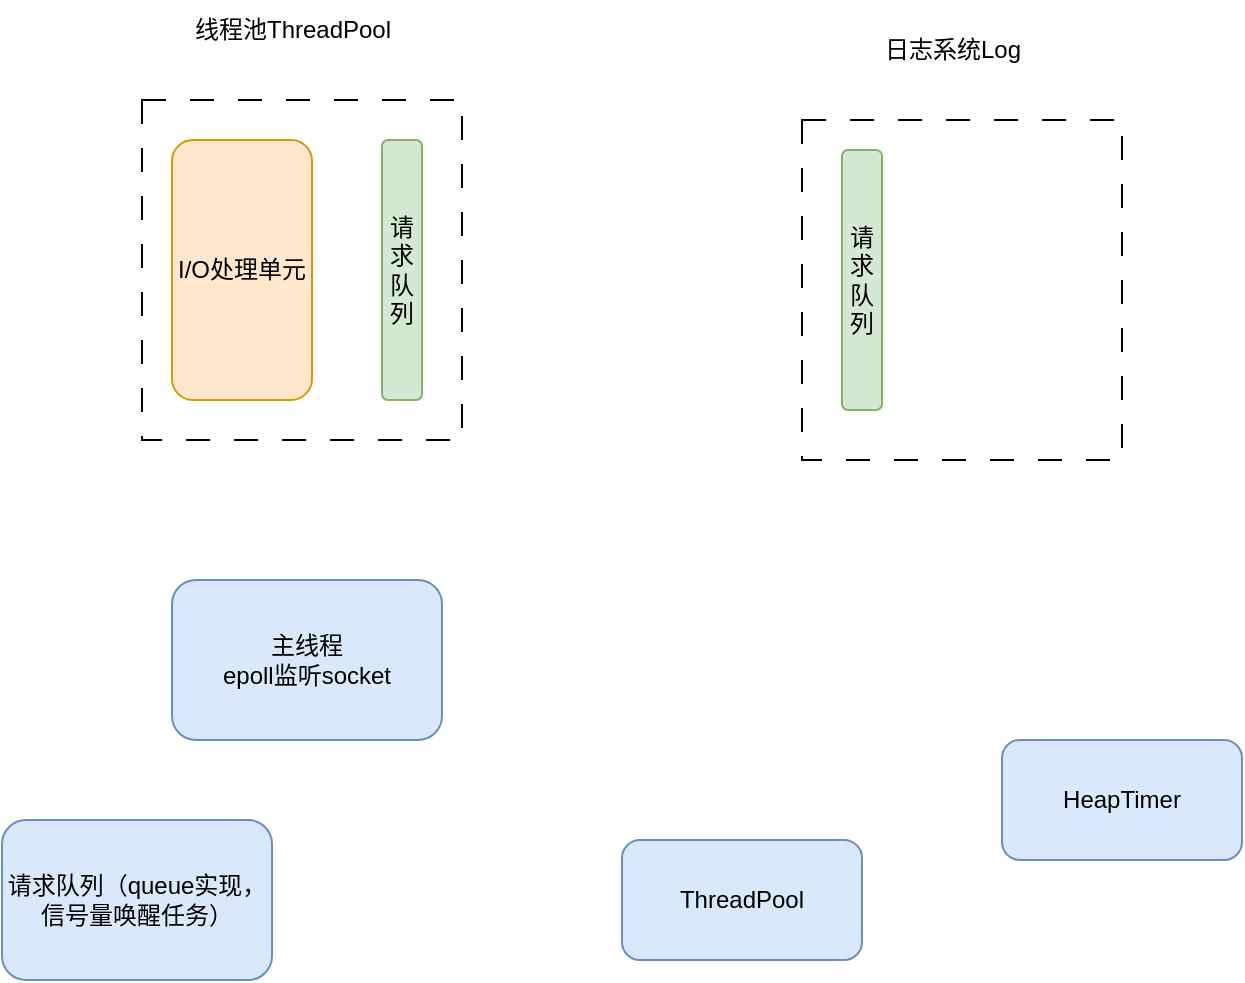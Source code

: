 <mxfile version="20.8.20" type="github">
  <diagram name="第 1 页" id="nWglFahr5ZzKUO4iZ48Q">
    <mxGraphModel dx="1143" dy="623" grid="1" gridSize="10" guides="1" tooltips="1" connect="1" arrows="1" fold="1" page="1" pageScale="1" pageWidth="827" pageHeight="1169" background="#FFFFFF" math="0" shadow="0">
      <root>
        <mxCell id="0" />
        <mxCell id="1" parent="0" />
        <mxCell id="pH4zTgc9KSJ8u6hjIEn5-2" value="主线程&lt;br&gt;epoll监听socket" style="rounded=1;whiteSpace=wrap;html=1;fillColor=#dae8fc;strokeColor=#6c8ebf;" parent="1" vertex="1">
          <mxGeometry x="205" y="470" width="135" height="80" as="geometry" />
        </mxCell>
        <mxCell id="pH4zTgc9KSJ8u6hjIEn5-15" value="HeapTimer" style="rounded=1;whiteSpace=wrap;html=1;fillColor=#dae8fc;strokeColor=#6c8ebf;" parent="1" vertex="1">
          <mxGeometry x="620" y="550" width="120" height="60" as="geometry" />
        </mxCell>
        <mxCell id="pH4zTgc9KSJ8u6hjIEn5-16" value="ThreadPool" style="rounded=1;whiteSpace=wrap;html=1;fillColor=#dae8fc;strokeColor=#6c8ebf;" parent="1" vertex="1">
          <mxGeometry x="430" y="600" width="120" height="60" as="geometry" />
        </mxCell>
        <mxCell id="pH4zTgc9KSJ8u6hjIEn5-17" value="" style="rounded=0;whiteSpace=wrap;html=1;shadow=0;glass=0;comic=0;sketch=0;dashed=1;dashPattern=12 12;" parent="1" vertex="1">
          <mxGeometry x="520" y="240" width="160" height="170" as="geometry" />
        </mxCell>
        <mxCell id="pH4zTgc9KSJ8u6hjIEn5-19" value="日志系统Log" style="text;html=1;align=center;verticalAlign=middle;resizable=0;points=[];autosize=1;strokeColor=none;fillColor=none;" parent="1" vertex="1">
          <mxGeometry x="550" y="190" width="90" height="30" as="geometry" />
        </mxCell>
        <mxCell id="pH4zTgc9KSJ8u6hjIEn5-20" value="请求队列" style="rounded=1;whiteSpace=wrap;html=1;shadow=0;glass=0;comic=0;sketch=0;align=center;fillColor=#d5e8d4;strokeColor=#82b366;" parent="1" vertex="1">
          <mxGeometry x="540" y="255" width="20" height="130" as="geometry" />
        </mxCell>
        <mxCell id="pH4zTgc9KSJ8u6hjIEn5-26" value="" style="rounded=0;whiteSpace=wrap;html=1;shadow=0;glass=0;comic=0;sketch=0;dashed=1;dashPattern=12 12;" parent="1" vertex="1">
          <mxGeometry x="190" y="230" width="160" height="170" as="geometry" />
        </mxCell>
        <mxCell id="pH4zTgc9KSJ8u6hjIEn5-27" value="线程池ThreadPool" style="text;html=1;align=center;verticalAlign=middle;resizable=0;points=[];autosize=1;strokeColor=none;fillColor=none;" parent="1" vertex="1">
          <mxGeometry x="205" y="180" width="120" height="30" as="geometry" />
        </mxCell>
        <mxCell id="pH4zTgc9KSJ8u6hjIEn5-28" value="请求队列" style="rounded=1;whiteSpace=wrap;html=1;shadow=0;glass=0;comic=0;sketch=0;align=center;fillColor=#d5e8d4;strokeColor=#82b366;" parent="1" vertex="1">
          <mxGeometry x="310" y="250" width="20" height="130" as="geometry" />
        </mxCell>
        <mxCell id="pH4zTgc9KSJ8u6hjIEn5-22" value="I/O处理单元" style="rounded=1;whiteSpace=wrap;html=1;shadow=0;glass=0;comic=0;sketch=0;align=center;fillColor=#ffe6cc;strokeColor=#d79b00;" parent="1" vertex="1">
          <mxGeometry x="205" y="250" width="70" height="130" as="geometry" />
        </mxCell>
        <mxCell id="xfM_xM7a8Bo3DEMRsw4I-1" value="请求队列（queue实现，信号量唤醒任务）" style="rounded=1;whiteSpace=wrap;html=1;fillColor=#dae8fc;strokeColor=#6c8ebf;" vertex="1" parent="1">
          <mxGeometry x="120" y="590" width="135" height="80" as="geometry" />
        </mxCell>
      </root>
    </mxGraphModel>
  </diagram>
</mxfile>
